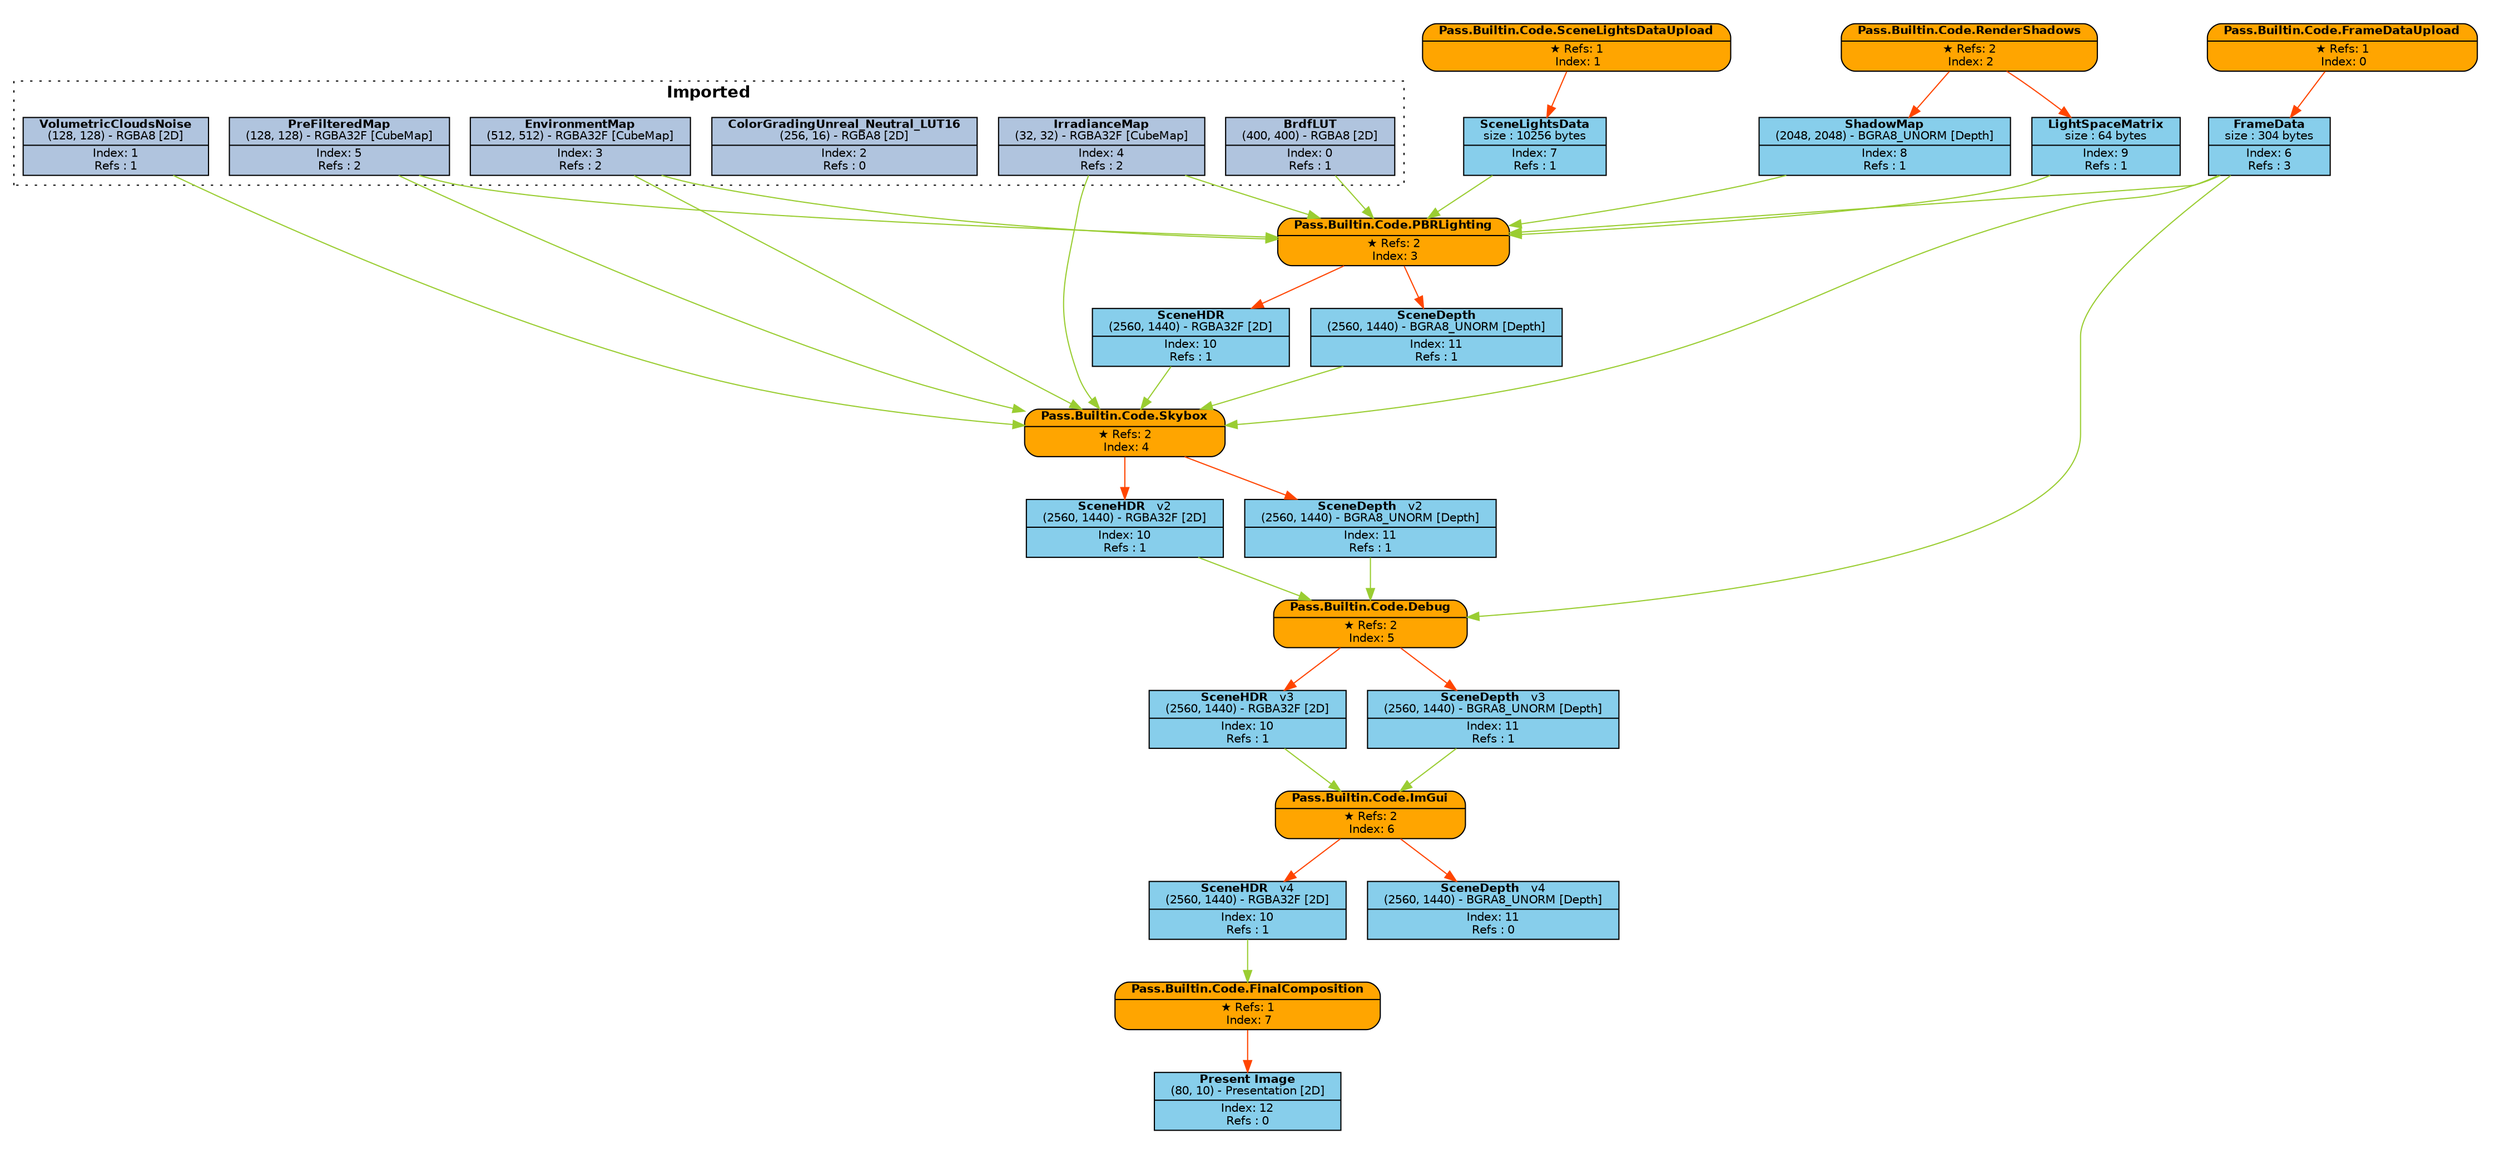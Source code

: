 digraph FrameGraph {
graph [style=invis, rankdir="TB" ordering=out, splines=spline]
node [shape=record, fontname="helvetica", fontsize=10, margin="0.2,0.03"]

P0 [label=<{ {<B>Pass.Builtin.Code.FrameDataUpload</B>} | {&#x2605; Refs: 1<BR/> Index: 0} }> style="rounded,filled", fillcolor=orange]
P1 [label=<{ {<B>Pass.Builtin.Code.SceneLightsDataUpload</B>} | {&#x2605; Refs: 1<BR/> Index: 1} }> style="rounded,filled", fillcolor=orange]
P2 [label=<{ {<B>Pass.Builtin.Code.RenderShadows</B>} | {&#x2605; Refs: 2<BR/> Index: 2} }> style="rounded,filled", fillcolor=orange]
P3 [label=<{ {<B>Pass.Builtin.Code.PBRLighting</B>} | {&#x2605; Refs: 2<BR/> Index: 3} }> style="rounded,filled", fillcolor=orange]
P4 [label=<{ {<B>Pass.Builtin.Code.Skybox</B>} | {&#x2605; Refs: 2<BR/> Index: 4} }> style="rounded,filled", fillcolor=orange]
P5 [label=<{ {<B>Pass.Builtin.Code.Debug</B>} | {&#x2605; Refs: 2<BR/> Index: 5} }> style="rounded,filled", fillcolor=orange]
P6 [label=<{ {<B>Pass.Builtin.Code.ImGui</B>} | {&#x2605; Refs: 2<BR/> Index: 6} }> style="rounded,filled", fillcolor=orange]
P7 [label=<{ {<B>Pass.Builtin.Code.FinalComposition</B>} | {&#x2605; Refs: 1<BR/> Index: 7} }> style="rounded,filled", fillcolor=orange]

R0_1 [label=<{ {<B>BrdfLUT</B><BR/>(400, 400) - RGBA8 [2D]} | {Index: 0<BR/>Refs : 1} }> style=filled, fillcolor=lightsteelblue]
R1_1 [label=<{ {<B>VolumetricCloudsNoise</B><BR/>(128, 128) - RGBA8 [2D]} | {Index: 1<BR/>Refs : 1} }> style=filled, fillcolor=lightsteelblue]
R2_1 [label=<{ {<B>ColorGradingUnreal_Neutral_LUT16</B><BR/>(256, 16) - RGBA8 [2D]} | {Index: 2<BR/>Refs : 0} }> style=filled, fillcolor=lightsteelblue]
R3_1 [label=<{ {<B>EnvironmentMap</B><BR/>(512, 512) - RGBA32F [CubeMap]} | {Index: 3<BR/>Refs : 2} }> style=filled, fillcolor=lightsteelblue]
R4_1 [label=<{ {<B>IrradianceMap</B><BR/>(32, 32) - RGBA32F [CubeMap]} | {Index: 4<BR/>Refs : 2} }> style=filled, fillcolor=lightsteelblue]
R5_1 [label=<{ {<B>PreFilteredMap</B><BR/>(128, 128) - RGBA32F [CubeMap]} | {Index: 5<BR/>Refs : 2} }> style=filled, fillcolor=lightsteelblue]
R6_1 [label=<{ {<B>FrameData</B><BR/>size : 304 bytes} | {Index: 6<BR/>Refs : 3} }> style=filled, fillcolor=skyblue]
R7_1 [label=<{ {<B>SceneLightsData</B><BR/>size : 10256 bytes} | {Index: 7<BR/>Refs : 1} }> style=filled, fillcolor=skyblue]
R8_1 [label=<{ {<B>ShadowMap</B><BR/>(2048, 2048) - BGRA8_UNORM [Depth]} | {Index: 8<BR/>Refs : 1} }> style=filled, fillcolor=skyblue]
R9_1 [label=<{ {<B>LightSpaceMatrix</B><BR/>size : 64 bytes} | {Index: 9<BR/>Refs : 1} }> style=filled, fillcolor=skyblue]
R10_1 [label=<{ {<B>SceneHDR</B><BR/>(2560, 1440) - RGBA32F [2D]} | {Index: 10<BR/>Refs : 1} }> style=filled, fillcolor=skyblue]
R11_1 [label=<{ {<B>SceneDepth</B><BR/>(2560, 1440) - BGRA8_UNORM [Depth]} | {Index: 11<BR/>Refs : 1} }> style=filled, fillcolor=skyblue]
R10_2 [label=<{ {<B>SceneHDR</B>   <FONT>v2</FONT><BR/>(2560, 1440) - RGBA32F [2D]} | {Index: 10<BR/>Refs : 1} }> style=filled, fillcolor=skyblue]
R11_2 [label=<{ {<B>SceneDepth</B>   <FONT>v2</FONT><BR/>(2560, 1440) - BGRA8_UNORM [Depth]} | {Index: 11<BR/>Refs : 1} }> style=filled, fillcolor=skyblue]
R10_3 [label=<{ {<B>SceneHDR</B>   <FONT>v3</FONT><BR/>(2560, 1440) - RGBA32F [2D]} | {Index: 10<BR/>Refs : 1} }> style=filled, fillcolor=skyblue]
R11_3 [label=<{ {<B>SceneDepth</B>   <FONT>v3</FONT><BR/>(2560, 1440) - BGRA8_UNORM [Depth]} | {Index: 11<BR/>Refs : 1} }> style=filled, fillcolor=skyblue]
R10_4 [label=<{ {<B>SceneHDR</B>   <FONT>v4</FONT><BR/>(2560, 1440) - RGBA32F [2D]} | {Index: 10<BR/>Refs : 1} }> style=filled, fillcolor=skyblue]
R11_4 [label=<{ {<B>SceneDepth</B>   <FONT>v4</FONT><BR/>(2560, 1440) - BGRA8_UNORM [Depth]} | {Index: 11<BR/>Refs : 0} }> style=filled, fillcolor=skyblue]
R12_1 [label=<{ {<B>Present Image</B><BR/>(80, 10) - Presentation [2D]} | {Index: 12<BR/>Refs : 0} }> style=filled, fillcolor=skyblue]

P0 -> { R6_1 } [color=orangered]
P1 -> { R7_1 } [color=orangered]
P2 -> { R8_1 R9_1 } [color=orangered]
P3 -> { R10_1 R11_1 } [color=orangered]
P4 -> { R10_2 R11_2 } [color=orangered]
P5 -> { R10_3 R11_3 } [color=orangered]
P6 -> { R10_4 R11_4 } [color=orangered]
P7 -> { R12_1 } [color=orangered]

R0_1 -> { P3 } [color=olivedrab3]
R1_1 -> { P4 } [color=olivedrab3]
R2_1 -> { } [color=olivedrab3]
R3_1 -> { P3 P4 } [color=olivedrab3]
R4_1 -> { P3 P4 } [color=olivedrab3]
R5_1 -> { P3 P4 } [color=olivedrab3]
R6_1 -> { P3 P4 P5 } [color=olivedrab3]
R7_1 -> { P3 } [color=olivedrab3]
R8_1 -> { P3 } [color=olivedrab3]
R9_1 -> { P3 } [color=olivedrab3]
R10_1 -> { P4 } [color=olivedrab3]
R11_1 -> { P4 } [color=olivedrab3]
R10_2 -> { P5 } [color=olivedrab3]
R11_2 -> { P5 } [color=olivedrab3]
R10_3 -> { P6 } [color=olivedrab3]
R11_3 -> { P6 } [color=olivedrab3]
R10_4 -> { P7 } [color=olivedrab3]
R11_4 -> { } [color=olivedrab3]
R12_1 -> { } [color=olivedrab3]

subgraph cluster_0 {
P0 R6_1 
}
subgraph cluster_1 {
P1 R7_1 
}
subgraph cluster_2 {
P2 R8_1 R9_1 
}
subgraph cluster_3 {
P3 R10_1 R11_1 
}
subgraph cluster_4 {
P4 
}
subgraph cluster_5 {
P5 
}
subgraph cluster_6 {
P6 
}
subgraph cluster_7 {
P7 R12_1 
}

subgraph cluster_imported_resources {
graph [style=dotted, fontname="helvetica", label=< <B>Imported</B> >]
R0_1 R1_1 R2_1 R3_1 R4_1 R5_1 
}

}